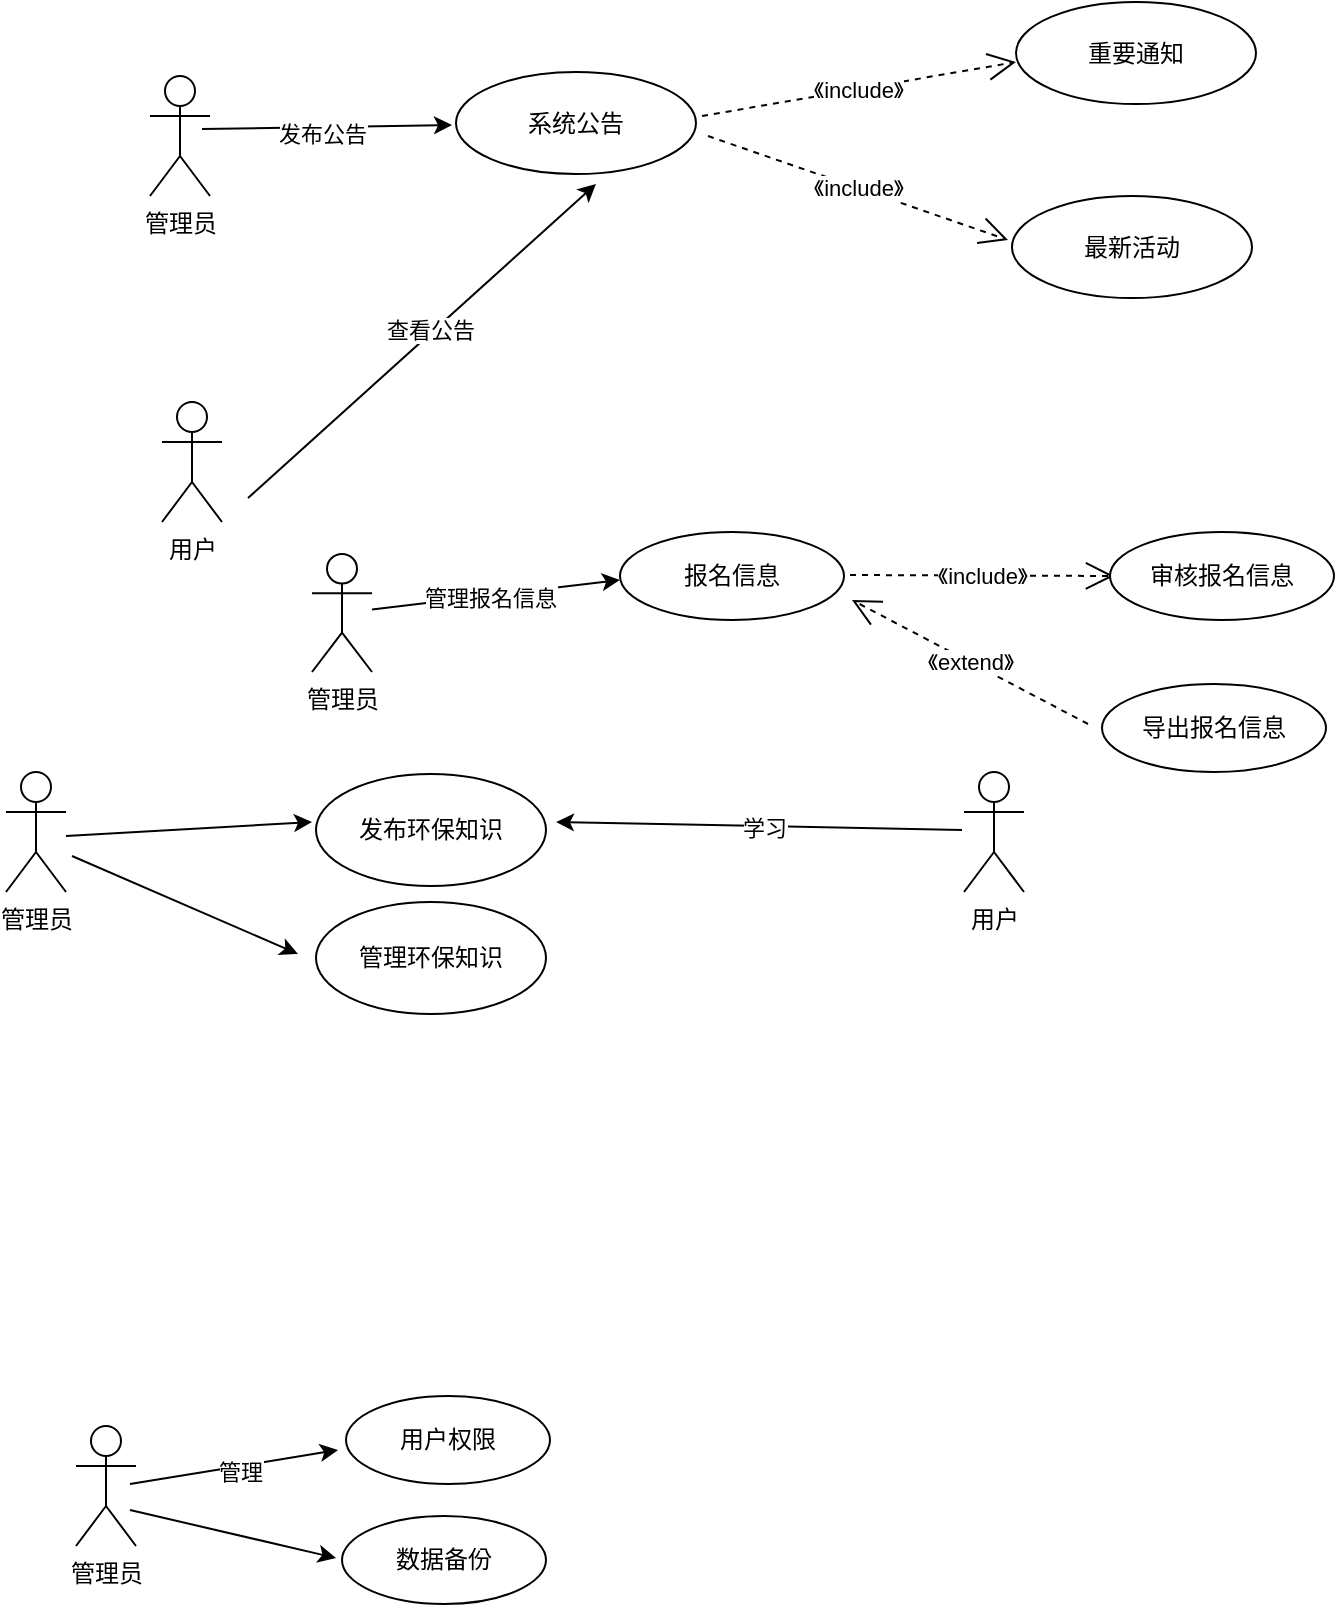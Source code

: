 <mxfile version="24.0.7" type="github">
  <diagram name="第 1 页" id="2pjJObeSIWr4Qx5MixKJ">
    <mxGraphModel dx="1050" dy="538" grid="0" gridSize="10" guides="1" tooltips="1" connect="1" arrows="1" fold="1" page="1" pageScale="1" pageWidth="827" pageHeight="1169" math="0" shadow="0">
      <root>
        <mxCell id="0" />
        <mxCell id="1" parent="0" />
        <mxCell id="0ZCcoEJGUf8nkVs-AkCN-1" value="管理员" style="shape=umlActor;verticalLabelPosition=bottom;verticalAlign=top;html=1;outlineConnect=0;" vertex="1" parent="1">
          <mxGeometry x="120" y="40" width="30" height="60" as="geometry" />
        </mxCell>
        <mxCell id="0ZCcoEJGUf8nkVs-AkCN-4" value="" style="endArrow=classic;html=1;rounded=0;" edge="1" parent="1">
          <mxGeometry width="50" height="50" relative="1" as="geometry">
            <mxPoint x="146" y="66.5" as="sourcePoint" />
            <mxPoint x="271" y="64.5" as="targetPoint" />
          </mxGeometry>
        </mxCell>
        <mxCell id="0ZCcoEJGUf8nkVs-AkCN-17" value="发布公告" style="edgeLabel;html=1;align=center;verticalAlign=middle;resizable=0;points=[];" vertex="1" connectable="0" parent="0ZCcoEJGUf8nkVs-AkCN-4">
          <mxGeometry x="-0.041" y="-3" relative="1" as="geometry">
            <mxPoint as="offset" />
          </mxGeometry>
        </mxCell>
        <mxCell id="0ZCcoEJGUf8nkVs-AkCN-5" value="系统公告" style="ellipse;whiteSpace=wrap;html=1;" vertex="1" parent="1">
          <mxGeometry x="273" y="38" width="120" height="51" as="geometry" />
        </mxCell>
        <mxCell id="0ZCcoEJGUf8nkVs-AkCN-6" value="《include》" style="endArrow=open;endSize=12;dashed=1;html=1;rounded=0;" edge="1" parent="1">
          <mxGeometry width="160" relative="1" as="geometry">
            <mxPoint x="396" y="60" as="sourcePoint" />
            <mxPoint x="553" y="33" as="targetPoint" />
          </mxGeometry>
        </mxCell>
        <mxCell id="0ZCcoEJGUf8nkVs-AkCN-8" value="重要通知" style="ellipse;whiteSpace=wrap;html=1;" vertex="1" parent="1">
          <mxGeometry x="553" y="3" width="120" height="51" as="geometry" />
        </mxCell>
        <mxCell id="0ZCcoEJGUf8nkVs-AkCN-9" value="《include》" style="endArrow=open;endSize=12;dashed=1;html=1;rounded=0;" edge="1" parent="1">
          <mxGeometry width="160" relative="1" as="geometry">
            <mxPoint x="399" y="70" as="sourcePoint" />
            <mxPoint x="549" y="122" as="targetPoint" />
          </mxGeometry>
        </mxCell>
        <mxCell id="0ZCcoEJGUf8nkVs-AkCN-11" value="最新活动" style="ellipse;whiteSpace=wrap;html=1;" vertex="1" parent="1">
          <mxGeometry x="551" y="100" width="120" height="51" as="geometry" />
        </mxCell>
        <mxCell id="0ZCcoEJGUf8nkVs-AkCN-12" value="用户" style="shape=umlActor;verticalLabelPosition=bottom;verticalAlign=top;html=1;outlineConnect=0;" vertex="1" parent="1">
          <mxGeometry x="126" y="203" width="30" height="60" as="geometry" />
        </mxCell>
        <mxCell id="0ZCcoEJGUf8nkVs-AkCN-15" value="" style="endArrow=classic;html=1;rounded=0;" edge="1" parent="1">
          <mxGeometry width="50" height="50" relative="1" as="geometry">
            <mxPoint x="169" y="251" as="sourcePoint" />
            <mxPoint x="343" y="94" as="targetPoint" />
          </mxGeometry>
        </mxCell>
        <mxCell id="0ZCcoEJGUf8nkVs-AkCN-16" value="查看公告" style="edgeLabel;html=1;align=center;verticalAlign=middle;resizable=0;points=[];" vertex="1" connectable="0" parent="0ZCcoEJGUf8nkVs-AkCN-15">
          <mxGeometry x="0.045" y="1" relative="1" as="geometry">
            <mxPoint y="-1" as="offset" />
          </mxGeometry>
        </mxCell>
        <mxCell id="0ZCcoEJGUf8nkVs-AkCN-18" value="管理员" style="shape=umlActor;verticalLabelPosition=bottom;verticalAlign=top;html=1;outlineConnect=0;" vertex="1" parent="1">
          <mxGeometry x="201" y="279" width="30" height="59" as="geometry" />
        </mxCell>
        <mxCell id="0ZCcoEJGUf8nkVs-AkCN-21" value="" style="endArrow=classic;html=1;rounded=0;" edge="1" parent="1" source="0ZCcoEJGUf8nkVs-AkCN-18">
          <mxGeometry width="50" height="50" relative="1" as="geometry">
            <mxPoint x="272" y="301" as="sourcePoint" />
            <mxPoint x="355" y="292" as="targetPoint" />
          </mxGeometry>
        </mxCell>
        <mxCell id="0ZCcoEJGUf8nkVs-AkCN-27" value="管理报名信息" style="edgeLabel;html=1;align=center;verticalAlign=middle;resizable=0;points=[];" vertex="1" connectable="0" parent="0ZCcoEJGUf8nkVs-AkCN-21">
          <mxGeometry x="-0.055" y="-1" relative="1" as="geometry">
            <mxPoint as="offset" />
          </mxGeometry>
        </mxCell>
        <mxCell id="0ZCcoEJGUf8nkVs-AkCN-26" value="报名信息" style="ellipse;whiteSpace=wrap;html=1;" vertex="1" parent="1">
          <mxGeometry x="355" y="268" width="112" height="44" as="geometry" />
        </mxCell>
        <mxCell id="0ZCcoEJGUf8nkVs-AkCN-31" value="《include》" style="endArrow=open;endSize=12;dashed=1;html=1;rounded=0;" edge="1" parent="1">
          <mxGeometry width="160" relative="1" as="geometry">
            <mxPoint x="470" y="289.5" as="sourcePoint" />
            <mxPoint x="602" y="290" as="targetPoint" />
          </mxGeometry>
        </mxCell>
        <mxCell id="0ZCcoEJGUf8nkVs-AkCN-32" value="审核报名信息" style="ellipse;whiteSpace=wrap;html=1;" vertex="1" parent="1">
          <mxGeometry x="600" y="268" width="112" height="44" as="geometry" />
        </mxCell>
        <mxCell id="0ZCcoEJGUf8nkVs-AkCN-33" value="《extend》" style="endArrow=open;endSize=12;dashed=1;html=1;rounded=0;" edge="1" parent="1">
          <mxGeometry width="160" relative="1" as="geometry">
            <mxPoint x="589" y="364" as="sourcePoint" />
            <mxPoint x="471" y="302" as="targetPoint" />
          </mxGeometry>
        </mxCell>
        <mxCell id="0ZCcoEJGUf8nkVs-AkCN-34" value="导出报名信息" style="ellipse;whiteSpace=wrap;html=1;" vertex="1" parent="1">
          <mxGeometry x="596" y="344" width="112" height="44" as="geometry" />
        </mxCell>
        <mxCell id="0ZCcoEJGUf8nkVs-AkCN-36" value="管理员" style="shape=umlActor;verticalLabelPosition=bottom;verticalAlign=top;html=1;" vertex="1" parent="1">
          <mxGeometry x="48" y="388" width="30" height="60" as="geometry" />
        </mxCell>
        <mxCell id="0ZCcoEJGUf8nkVs-AkCN-42" value="" style="endArrow=classic;html=1;rounded=0;" edge="1" parent="1">
          <mxGeometry width="50" height="50" relative="1" as="geometry">
            <mxPoint x="78" y="420" as="sourcePoint" />
            <mxPoint x="201" y="413" as="targetPoint" />
          </mxGeometry>
        </mxCell>
        <mxCell id="0ZCcoEJGUf8nkVs-AkCN-43" value="管理环保知识" style="ellipse;whiteSpace=wrap;html=1;" vertex="1" parent="1">
          <mxGeometry x="203" y="453" width="115" height="56" as="geometry" />
        </mxCell>
        <mxCell id="0ZCcoEJGUf8nkVs-AkCN-44" value="" style="endArrow=classic;html=1;rounded=0;" edge="1" parent="1">
          <mxGeometry width="50" height="50" relative="1" as="geometry">
            <mxPoint x="81" y="430" as="sourcePoint" />
            <mxPoint x="194" y="479" as="targetPoint" />
          </mxGeometry>
        </mxCell>
        <mxCell id="0ZCcoEJGUf8nkVs-AkCN-45" value="发布环保知识" style="ellipse;whiteSpace=wrap;html=1;" vertex="1" parent="1">
          <mxGeometry x="203" y="389" width="115" height="56" as="geometry" />
        </mxCell>
        <mxCell id="0ZCcoEJGUf8nkVs-AkCN-46" value="用户" style="shape=umlActor;verticalLabelPosition=bottom;verticalAlign=top;html=1;outlineConnect=0;" vertex="1" parent="1">
          <mxGeometry x="527" y="388" width="30" height="60" as="geometry" />
        </mxCell>
        <mxCell id="0ZCcoEJGUf8nkVs-AkCN-47" value="" style="endArrow=classic;html=1;rounded=0;" edge="1" parent="1">
          <mxGeometry width="50" height="50" relative="1" as="geometry">
            <mxPoint x="526" y="417" as="sourcePoint" />
            <mxPoint x="323" y="413" as="targetPoint" />
          </mxGeometry>
        </mxCell>
        <mxCell id="0ZCcoEJGUf8nkVs-AkCN-48" value="学习" style="edgeLabel;html=1;align=center;verticalAlign=middle;resizable=0;points=[];" vertex="1" connectable="0" parent="0ZCcoEJGUf8nkVs-AkCN-47">
          <mxGeometry x="-0.025" y="1" relative="1" as="geometry">
            <mxPoint as="offset" />
          </mxGeometry>
        </mxCell>
        <mxCell id="0ZCcoEJGUf8nkVs-AkCN-49" value="管理员" style="shape=umlActor;verticalLabelPosition=bottom;verticalAlign=top;html=1;outlineConnect=0;" vertex="1" parent="1">
          <mxGeometry x="83" y="715" width="30" height="60" as="geometry" />
        </mxCell>
        <mxCell id="0ZCcoEJGUf8nkVs-AkCN-56" value="" style="endArrow=classic;html=1;rounded=0;" edge="1" parent="1">
          <mxGeometry width="50" height="50" relative="1" as="geometry">
            <mxPoint x="110" y="744" as="sourcePoint" />
            <mxPoint x="214" y="727" as="targetPoint" />
          </mxGeometry>
        </mxCell>
        <mxCell id="0ZCcoEJGUf8nkVs-AkCN-58" value="管理" style="edgeLabel;html=1;align=center;verticalAlign=middle;resizable=0;points=[];" vertex="1" connectable="0" parent="0ZCcoEJGUf8nkVs-AkCN-56">
          <mxGeometry x="0.03" y="-3" relative="1" as="geometry">
            <mxPoint as="offset" />
          </mxGeometry>
        </mxCell>
        <mxCell id="0ZCcoEJGUf8nkVs-AkCN-57" value="用户权限" style="ellipse;whiteSpace=wrap;html=1;" vertex="1" parent="1">
          <mxGeometry x="218" y="700" width="102" height="44" as="geometry" />
        </mxCell>
        <mxCell id="0ZCcoEJGUf8nkVs-AkCN-59" value="" style="endArrow=classic;html=1;rounded=0;" edge="1" parent="1">
          <mxGeometry width="50" height="50" relative="1" as="geometry">
            <mxPoint x="110" y="757" as="sourcePoint" />
            <mxPoint x="213" y="781" as="targetPoint" />
          </mxGeometry>
        </mxCell>
        <mxCell id="0ZCcoEJGUf8nkVs-AkCN-60" value="数据备份" style="ellipse;whiteSpace=wrap;html=1;" vertex="1" parent="1">
          <mxGeometry x="216" y="760" width="102" height="44" as="geometry" />
        </mxCell>
      </root>
    </mxGraphModel>
  </diagram>
</mxfile>
